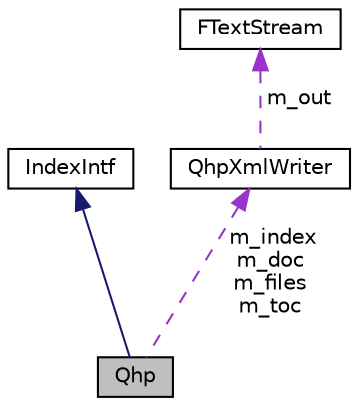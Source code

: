 digraph "Qhp"
{
 // INTERACTIVE_SVG=YES
  edge [fontname="Helvetica",fontsize="10",labelfontname="Helvetica",labelfontsize="10"];
  node [fontname="Helvetica",fontsize="10",shape=record];
  Node2 [label="Qhp",height=0.2,width=0.4,color="black", fillcolor="grey75", style="filled", fontcolor="black"];
  Node3 -> Node2 [dir="back",color="midnightblue",fontsize="10",style="solid",fontname="Helvetica"];
  Node3 [label="IndexIntf",height=0.2,width=0.4,color="black", fillcolor="white", style="filled",URL="$d9/dd5/class_index_intf.html",tooltip="Abstract interface for index generators. "];
  Node4 -> Node2 [dir="back",color="darkorchid3",fontsize="10",style="dashed",label=" m_index\nm_doc\nm_files\nm_toc" ,fontname="Helvetica"];
  Node4 [label="QhpXmlWriter",height=0.2,width=0.4,color="black", fillcolor="white", style="filled",URL="$db/d40/class_qhp_xml_writer.html"];
  Node5 -> Node4 [dir="back",color="darkorchid3",fontsize="10",style="dashed",label=" m_out" ,fontname="Helvetica"];
  Node5 [label="FTextStream",height=0.2,width=0.4,color="black", fillcolor="white", style="filled",URL="$dc/d3c/class_f_text_stream.html",tooltip="Simplified and optimized version of QTextStream. "];
}
